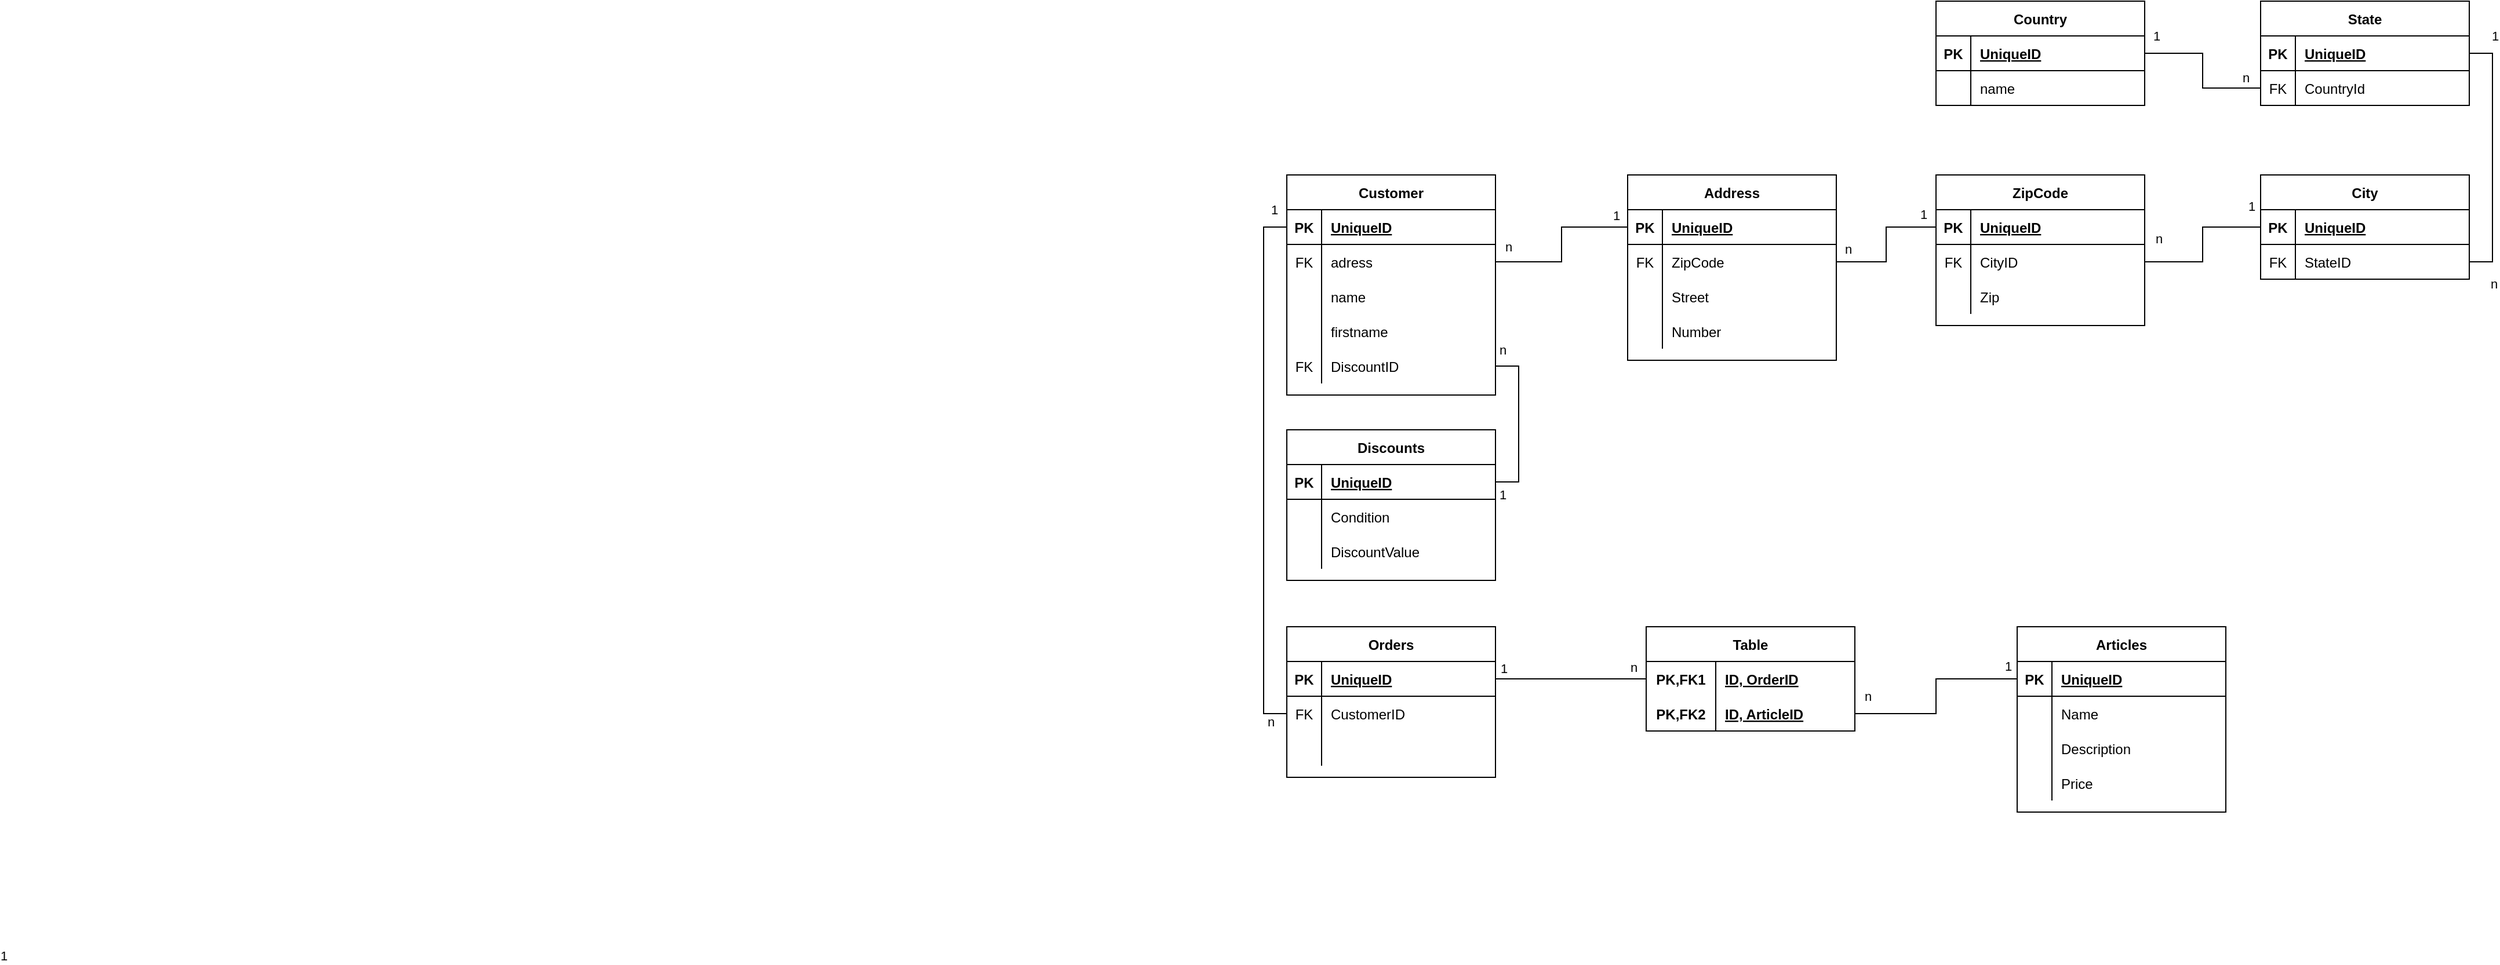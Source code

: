 <mxfile version="16.0.3" type="device"><diagram id="8xTv83-hPZV3Je0dONlt" name="Page-1"><mxGraphModel dx="3076" dy="762" grid="1" gridSize="10" guides="1" tooltips="1" connect="1" arrows="1" fold="1" page="1" pageScale="1" pageWidth="827" pageHeight="1169" math="0" shadow="0"><root><mxCell id="0"/><mxCell id="1" parent="0"/><mxCell id="mYTy2u2AYd0GCR_-aOc_-15" value="Customer" style="shape=table;startSize=30;container=1;collapsible=1;childLayout=tableLayout;fixedRows=1;rowLines=0;fontStyle=1;align=center;resizeLast=1;" vertex="1" parent="1"><mxGeometry x="30" y="160" width="180" height="190" as="geometry"/></mxCell><mxCell id="mYTy2u2AYd0GCR_-aOc_-16" value="" style="shape=partialRectangle;collapsible=0;dropTarget=0;pointerEvents=0;fillColor=none;top=0;left=0;bottom=1;right=0;points=[[0,0.5],[1,0.5]];portConstraint=eastwest;" vertex="1" parent="mYTy2u2AYd0GCR_-aOc_-15"><mxGeometry y="30" width="180" height="30" as="geometry"/></mxCell><mxCell id="mYTy2u2AYd0GCR_-aOc_-17" value="PK" style="shape=partialRectangle;connectable=0;fillColor=none;top=0;left=0;bottom=0;right=0;fontStyle=1;overflow=hidden;" vertex="1" parent="mYTy2u2AYd0GCR_-aOc_-16"><mxGeometry width="30" height="30" as="geometry"><mxRectangle width="30" height="30" as="alternateBounds"/></mxGeometry></mxCell><mxCell id="mYTy2u2AYd0GCR_-aOc_-18" value="UniqueID" style="shape=partialRectangle;connectable=0;fillColor=none;top=0;left=0;bottom=0;right=0;align=left;spacingLeft=6;fontStyle=5;overflow=hidden;" vertex="1" parent="mYTy2u2AYd0GCR_-aOc_-16"><mxGeometry x="30" width="150" height="30" as="geometry"><mxRectangle width="150" height="30" as="alternateBounds"/></mxGeometry></mxCell><mxCell id="mYTy2u2AYd0GCR_-aOc_-25" value="" style="shape=partialRectangle;collapsible=0;dropTarget=0;pointerEvents=0;fillColor=none;top=0;left=0;bottom=0;right=0;points=[[0,0.5],[1,0.5]];portConstraint=eastwest;" vertex="1" parent="mYTy2u2AYd0GCR_-aOc_-15"><mxGeometry y="60" width="180" height="30" as="geometry"/></mxCell><mxCell id="mYTy2u2AYd0GCR_-aOc_-26" value="FK" style="shape=partialRectangle;connectable=0;fillColor=none;top=0;left=0;bottom=0;right=0;editable=1;overflow=hidden;" vertex="1" parent="mYTy2u2AYd0GCR_-aOc_-25"><mxGeometry width="30" height="30" as="geometry"><mxRectangle width="30" height="30" as="alternateBounds"/></mxGeometry></mxCell><mxCell id="mYTy2u2AYd0GCR_-aOc_-27" value="adress" style="shape=partialRectangle;connectable=0;fillColor=none;top=0;left=0;bottom=0;right=0;align=left;spacingLeft=6;overflow=hidden;" vertex="1" parent="mYTy2u2AYd0GCR_-aOc_-25"><mxGeometry x="30" width="150" height="30" as="geometry"><mxRectangle width="150" height="30" as="alternateBounds"/></mxGeometry></mxCell><mxCell id="mYTy2u2AYd0GCR_-aOc_-19" value="" style="shape=partialRectangle;collapsible=0;dropTarget=0;pointerEvents=0;fillColor=none;top=0;left=0;bottom=0;right=0;points=[[0,0.5],[1,0.5]];portConstraint=eastwest;" vertex="1" parent="mYTy2u2AYd0GCR_-aOc_-15"><mxGeometry y="90" width="180" height="30" as="geometry"/></mxCell><mxCell id="mYTy2u2AYd0GCR_-aOc_-20" value="" style="shape=partialRectangle;connectable=0;fillColor=none;top=0;left=0;bottom=0;right=0;editable=1;overflow=hidden;" vertex="1" parent="mYTy2u2AYd0GCR_-aOc_-19"><mxGeometry width="30" height="30" as="geometry"><mxRectangle width="30" height="30" as="alternateBounds"/></mxGeometry></mxCell><mxCell id="mYTy2u2AYd0GCR_-aOc_-21" value="name" style="shape=partialRectangle;connectable=0;fillColor=none;top=0;left=0;bottom=0;right=0;align=left;spacingLeft=6;overflow=hidden;" vertex="1" parent="mYTy2u2AYd0GCR_-aOc_-19"><mxGeometry x="30" width="150" height="30" as="geometry"><mxRectangle width="150" height="30" as="alternateBounds"/></mxGeometry></mxCell><mxCell id="mYTy2u2AYd0GCR_-aOc_-22" value="" style="shape=partialRectangle;collapsible=0;dropTarget=0;pointerEvents=0;fillColor=none;top=0;left=0;bottom=0;right=0;points=[[0,0.5],[1,0.5]];portConstraint=eastwest;" vertex="1" parent="mYTy2u2AYd0GCR_-aOc_-15"><mxGeometry y="120" width="180" height="30" as="geometry"/></mxCell><mxCell id="mYTy2u2AYd0GCR_-aOc_-23" value="" style="shape=partialRectangle;connectable=0;fillColor=none;top=0;left=0;bottom=0;right=0;editable=1;overflow=hidden;" vertex="1" parent="mYTy2u2AYd0GCR_-aOc_-22"><mxGeometry width="30" height="30" as="geometry"><mxRectangle width="30" height="30" as="alternateBounds"/></mxGeometry></mxCell><mxCell id="mYTy2u2AYd0GCR_-aOc_-24" value="firstname" style="shape=partialRectangle;connectable=0;fillColor=none;top=0;left=0;bottom=0;right=0;align=left;spacingLeft=6;overflow=hidden;" vertex="1" parent="mYTy2u2AYd0GCR_-aOc_-22"><mxGeometry x="30" width="150" height="30" as="geometry"><mxRectangle width="150" height="30" as="alternateBounds"/></mxGeometry></mxCell><mxCell id="mYTy2u2AYd0GCR_-aOc_-217" style="shape=partialRectangle;collapsible=0;dropTarget=0;pointerEvents=0;fillColor=none;top=0;left=0;bottom=0;right=0;points=[[0,0.5],[1,0.5]];portConstraint=eastwest;" vertex="1" parent="mYTy2u2AYd0GCR_-aOc_-15"><mxGeometry y="150" width="180" height="30" as="geometry"/></mxCell><mxCell id="mYTy2u2AYd0GCR_-aOc_-218" value="FK" style="shape=partialRectangle;connectable=0;fillColor=none;top=0;left=0;bottom=0;right=0;editable=1;overflow=hidden;" vertex="1" parent="mYTy2u2AYd0GCR_-aOc_-217"><mxGeometry width="30" height="30" as="geometry"><mxRectangle width="30" height="30" as="alternateBounds"/></mxGeometry></mxCell><mxCell id="mYTy2u2AYd0GCR_-aOc_-219" value="DiscountID" style="shape=partialRectangle;connectable=0;fillColor=none;top=0;left=0;bottom=0;right=0;align=left;spacingLeft=6;overflow=hidden;" vertex="1" parent="mYTy2u2AYd0GCR_-aOc_-217"><mxGeometry x="30" width="150" height="30" as="geometry"><mxRectangle width="150" height="30" as="alternateBounds"/></mxGeometry></mxCell><mxCell id="mYTy2u2AYd0GCR_-aOc_-28" value="Country" style="shape=table;startSize=30;container=1;collapsible=1;childLayout=tableLayout;fixedRows=1;rowLines=0;fontStyle=1;align=center;resizeLast=1;" vertex="1" parent="1"><mxGeometry x="590" y="10" width="180" height="90" as="geometry"/></mxCell><mxCell id="mYTy2u2AYd0GCR_-aOc_-29" value="" style="shape=partialRectangle;collapsible=0;dropTarget=0;pointerEvents=0;fillColor=none;top=0;left=0;bottom=1;right=0;points=[[0,0.5],[1,0.5]];portConstraint=eastwest;" vertex="1" parent="mYTy2u2AYd0GCR_-aOc_-28"><mxGeometry y="30" width="180" height="30" as="geometry"/></mxCell><mxCell id="mYTy2u2AYd0GCR_-aOc_-30" value="PK" style="shape=partialRectangle;connectable=0;fillColor=none;top=0;left=0;bottom=0;right=0;fontStyle=1;overflow=hidden;" vertex="1" parent="mYTy2u2AYd0GCR_-aOc_-29"><mxGeometry width="30" height="30" as="geometry"><mxRectangle width="30" height="30" as="alternateBounds"/></mxGeometry></mxCell><mxCell id="mYTy2u2AYd0GCR_-aOc_-31" value="UniqueID" style="shape=partialRectangle;connectable=0;fillColor=none;top=0;left=0;bottom=0;right=0;align=left;spacingLeft=6;fontStyle=5;overflow=hidden;" vertex="1" parent="mYTy2u2AYd0GCR_-aOc_-29"><mxGeometry x="30" width="150" height="30" as="geometry"><mxRectangle width="150" height="30" as="alternateBounds"/></mxGeometry></mxCell><mxCell id="mYTy2u2AYd0GCR_-aOc_-32" value="" style="shape=partialRectangle;collapsible=0;dropTarget=0;pointerEvents=0;fillColor=none;top=0;left=0;bottom=0;right=0;points=[[0,0.5],[1,0.5]];portConstraint=eastwest;" vertex="1" parent="mYTy2u2AYd0GCR_-aOc_-28"><mxGeometry y="60" width="180" height="30" as="geometry"/></mxCell><mxCell id="mYTy2u2AYd0GCR_-aOc_-33" value="" style="shape=partialRectangle;connectable=0;fillColor=none;top=0;left=0;bottom=0;right=0;editable=1;overflow=hidden;" vertex="1" parent="mYTy2u2AYd0GCR_-aOc_-32"><mxGeometry width="30" height="30" as="geometry"><mxRectangle width="30" height="30" as="alternateBounds"/></mxGeometry></mxCell><mxCell id="mYTy2u2AYd0GCR_-aOc_-34" value="name" style="shape=partialRectangle;connectable=0;fillColor=none;top=0;left=0;bottom=0;right=0;align=left;spacingLeft=6;overflow=hidden;" vertex="1" parent="mYTy2u2AYd0GCR_-aOc_-32"><mxGeometry x="30" width="150" height="30" as="geometry"><mxRectangle width="150" height="30" as="alternateBounds"/></mxGeometry></mxCell><mxCell id="mYTy2u2AYd0GCR_-aOc_-41" value="State" style="shape=table;startSize=30;container=1;collapsible=1;childLayout=tableLayout;fixedRows=1;rowLines=0;fontStyle=1;align=center;resizeLast=1;" vertex="1" parent="1"><mxGeometry x="870" y="10" width="180" height="90" as="geometry"/></mxCell><mxCell id="mYTy2u2AYd0GCR_-aOc_-42" value="" style="shape=partialRectangle;collapsible=0;dropTarget=0;pointerEvents=0;fillColor=none;top=0;left=0;bottom=1;right=0;points=[[0,0.5],[1,0.5]];portConstraint=eastwest;" vertex="1" parent="mYTy2u2AYd0GCR_-aOc_-41"><mxGeometry y="30" width="180" height="30" as="geometry"/></mxCell><mxCell id="mYTy2u2AYd0GCR_-aOc_-43" value="PK" style="shape=partialRectangle;connectable=0;fillColor=none;top=0;left=0;bottom=0;right=0;fontStyle=1;overflow=hidden;" vertex="1" parent="mYTy2u2AYd0GCR_-aOc_-42"><mxGeometry width="30" height="30" as="geometry"><mxRectangle width="30" height="30" as="alternateBounds"/></mxGeometry></mxCell><mxCell id="mYTy2u2AYd0GCR_-aOc_-44" value="UniqueID" style="shape=partialRectangle;connectable=0;fillColor=none;top=0;left=0;bottom=0;right=0;align=left;spacingLeft=6;fontStyle=5;overflow=hidden;" vertex="1" parent="mYTy2u2AYd0GCR_-aOc_-42"><mxGeometry x="30" width="150" height="30" as="geometry"><mxRectangle width="150" height="30" as="alternateBounds"/></mxGeometry></mxCell><mxCell id="mYTy2u2AYd0GCR_-aOc_-45" value="" style="shape=partialRectangle;collapsible=0;dropTarget=0;pointerEvents=0;fillColor=none;top=0;left=0;bottom=0;right=0;points=[[0,0.5],[1,0.5]];portConstraint=eastwest;" vertex="1" parent="mYTy2u2AYd0GCR_-aOc_-41"><mxGeometry y="60" width="180" height="30" as="geometry"/></mxCell><mxCell id="mYTy2u2AYd0GCR_-aOc_-46" value="FK" style="shape=partialRectangle;connectable=0;fillColor=none;top=0;left=0;bottom=0;right=0;editable=1;overflow=hidden;" vertex="1" parent="mYTy2u2AYd0GCR_-aOc_-45"><mxGeometry width="30" height="30" as="geometry"><mxRectangle width="30" height="30" as="alternateBounds"/></mxGeometry></mxCell><mxCell id="mYTy2u2AYd0GCR_-aOc_-47" value="CountryId" style="shape=partialRectangle;connectable=0;fillColor=none;top=0;left=0;bottom=0;right=0;align=left;spacingLeft=6;overflow=hidden;" vertex="1" parent="mYTy2u2AYd0GCR_-aOc_-45"><mxGeometry x="30" width="150" height="30" as="geometry"><mxRectangle width="150" height="30" as="alternateBounds"/></mxGeometry></mxCell><mxCell id="mYTy2u2AYd0GCR_-aOc_-54" value="ZipCode" style="shape=table;startSize=30;container=1;collapsible=1;childLayout=tableLayout;fixedRows=1;rowLines=0;fontStyle=1;align=center;resizeLast=1;" vertex="1" parent="1"><mxGeometry x="590" y="160" width="180" height="130" as="geometry"/></mxCell><mxCell id="mYTy2u2AYd0GCR_-aOc_-55" value="" style="shape=partialRectangle;collapsible=0;dropTarget=0;pointerEvents=0;fillColor=none;top=0;left=0;bottom=1;right=0;points=[[0,0.5],[1,0.5]];portConstraint=eastwest;" vertex="1" parent="mYTy2u2AYd0GCR_-aOc_-54"><mxGeometry y="30" width="180" height="30" as="geometry"/></mxCell><mxCell id="mYTy2u2AYd0GCR_-aOc_-56" value="PK" style="shape=partialRectangle;connectable=0;fillColor=none;top=0;left=0;bottom=0;right=0;fontStyle=1;overflow=hidden;" vertex="1" parent="mYTy2u2AYd0GCR_-aOc_-55"><mxGeometry width="30" height="30" as="geometry"><mxRectangle width="30" height="30" as="alternateBounds"/></mxGeometry></mxCell><mxCell id="mYTy2u2AYd0GCR_-aOc_-57" value="UniqueID" style="shape=partialRectangle;connectable=0;fillColor=none;top=0;left=0;bottom=0;right=0;align=left;spacingLeft=6;fontStyle=5;overflow=hidden;" vertex="1" parent="mYTy2u2AYd0GCR_-aOc_-55"><mxGeometry x="30" width="150" height="30" as="geometry"><mxRectangle width="150" height="30" as="alternateBounds"/></mxGeometry></mxCell><mxCell id="mYTy2u2AYd0GCR_-aOc_-58" value="" style="shape=partialRectangle;collapsible=0;dropTarget=0;pointerEvents=0;fillColor=none;top=0;left=0;bottom=0;right=0;points=[[0,0.5],[1,0.5]];portConstraint=eastwest;" vertex="1" parent="mYTy2u2AYd0GCR_-aOc_-54"><mxGeometry y="60" width="180" height="30" as="geometry"/></mxCell><mxCell id="mYTy2u2AYd0GCR_-aOc_-59" value="FK" style="shape=partialRectangle;connectable=0;fillColor=none;top=0;left=0;bottom=0;right=0;editable=1;overflow=hidden;" vertex="1" parent="mYTy2u2AYd0GCR_-aOc_-58"><mxGeometry width="30" height="30" as="geometry"><mxRectangle width="30" height="30" as="alternateBounds"/></mxGeometry></mxCell><mxCell id="mYTy2u2AYd0GCR_-aOc_-60" value="CityID" style="shape=partialRectangle;connectable=0;fillColor=none;top=0;left=0;bottom=0;right=0;align=left;spacingLeft=6;overflow=hidden;" vertex="1" parent="mYTy2u2AYd0GCR_-aOc_-58"><mxGeometry x="30" width="150" height="30" as="geometry"><mxRectangle width="150" height="30" as="alternateBounds"/></mxGeometry></mxCell><mxCell id="mYTy2u2AYd0GCR_-aOc_-61" value="" style="shape=partialRectangle;collapsible=0;dropTarget=0;pointerEvents=0;fillColor=none;top=0;left=0;bottom=0;right=0;points=[[0,0.5],[1,0.5]];portConstraint=eastwest;" vertex="1" parent="mYTy2u2AYd0GCR_-aOc_-54"><mxGeometry y="90" width="180" height="30" as="geometry"/></mxCell><mxCell id="mYTy2u2AYd0GCR_-aOc_-62" value="" style="shape=partialRectangle;connectable=0;fillColor=none;top=0;left=0;bottom=0;right=0;editable=1;overflow=hidden;" vertex="1" parent="mYTy2u2AYd0GCR_-aOc_-61"><mxGeometry width="30" height="30" as="geometry"><mxRectangle width="30" height="30" as="alternateBounds"/></mxGeometry></mxCell><mxCell id="mYTy2u2AYd0GCR_-aOc_-63" value="Zip" style="shape=partialRectangle;connectable=0;fillColor=none;top=0;left=0;bottom=0;right=0;align=left;spacingLeft=6;overflow=hidden;" vertex="1" parent="mYTy2u2AYd0GCR_-aOc_-61"><mxGeometry x="30" width="150" height="30" as="geometry"><mxRectangle width="150" height="30" as="alternateBounds"/></mxGeometry></mxCell><mxCell id="mYTy2u2AYd0GCR_-aOc_-97" value="Address" style="shape=table;startSize=30;container=1;collapsible=1;childLayout=tableLayout;fixedRows=1;rowLines=0;fontStyle=1;align=center;resizeLast=1;" vertex="1" parent="1"><mxGeometry x="324" y="160" width="180" height="160" as="geometry"><mxRectangle x="310" y="320" width="80" height="30" as="alternateBounds"/></mxGeometry></mxCell><mxCell id="mYTy2u2AYd0GCR_-aOc_-98" value="" style="shape=partialRectangle;collapsible=0;dropTarget=0;pointerEvents=0;fillColor=none;top=0;left=0;bottom=1;right=0;points=[[0,0.5],[1,0.5]];portConstraint=eastwest;" vertex="1" parent="mYTy2u2AYd0GCR_-aOc_-97"><mxGeometry y="30" width="180" height="30" as="geometry"/></mxCell><mxCell id="mYTy2u2AYd0GCR_-aOc_-99" value="PK" style="shape=partialRectangle;connectable=0;fillColor=none;top=0;left=0;bottom=0;right=0;fontStyle=1;overflow=hidden;" vertex="1" parent="mYTy2u2AYd0GCR_-aOc_-98"><mxGeometry width="30" height="30" as="geometry"><mxRectangle width="30" height="30" as="alternateBounds"/></mxGeometry></mxCell><mxCell id="mYTy2u2AYd0GCR_-aOc_-100" value="UniqueID" style="shape=partialRectangle;connectable=0;fillColor=none;top=0;left=0;bottom=0;right=0;align=left;spacingLeft=6;fontStyle=5;overflow=hidden;" vertex="1" parent="mYTy2u2AYd0GCR_-aOc_-98"><mxGeometry x="30" width="150" height="30" as="geometry"><mxRectangle width="150" height="30" as="alternateBounds"/></mxGeometry></mxCell><mxCell id="mYTy2u2AYd0GCR_-aOc_-107" value="" style="shape=partialRectangle;collapsible=0;dropTarget=0;pointerEvents=0;fillColor=none;top=0;left=0;bottom=0;right=0;points=[[0,0.5],[1,0.5]];portConstraint=eastwest;" vertex="1" parent="mYTy2u2AYd0GCR_-aOc_-97"><mxGeometry y="60" width="180" height="30" as="geometry"/></mxCell><mxCell id="mYTy2u2AYd0GCR_-aOc_-108" value="FK" style="shape=partialRectangle;connectable=0;fillColor=none;top=0;left=0;bottom=0;right=0;editable=1;overflow=hidden;" vertex="1" parent="mYTy2u2AYd0GCR_-aOc_-107"><mxGeometry width="30" height="30" as="geometry"><mxRectangle width="30" height="30" as="alternateBounds"/></mxGeometry></mxCell><mxCell id="mYTy2u2AYd0GCR_-aOc_-109" value="ZipCode" style="shape=partialRectangle;connectable=0;fillColor=none;top=0;left=0;bottom=0;right=0;align=left;spacingLeft=6;overflow=hidden;" vertex="1" parent="mYTy2u2AYd0GCR_-aOc_-107"><mxGeometry x="30" width="150" height="30" as="geometry"><mxRectangle width="150" height="30" as="alternateBounds"/></mxGeometry></mxCell><mxCell id="mYTy2u2AYd0GCR_-aOc_-147" style="shape=partialRectangle;collapsible=0;dropTarget=0;pointerEvents=0;fillColor=none;top=0;left=0;bottom=0;right=0;points=[[0,0.5],[1,0.5]];portConstraint=eastwest;" vertex="1" parent="mYTy2u2AYd0GCR_-aOc_-97"><mxGeometry y="90" width="180" height="30" as="geometry"/></mxCell><mxCell id="mYTy2u2AYd0GCR_-aOc_-148" style="shape=partialRectangle;connectable=0;fillColor=none;top=0;left=0;bottom=0;right=0;editable=1;overflow=hidden;" vertex="1" parent="mYTy2u2AYd0GCR_-aOc_-147"><mxGeometry width="30" height="30" as="geometry"><mxRectangle width="30" height="30" as="alternateBounds"/></mxGeometry></mxCell><mxCell id="mYTy2u2AYd0GCR_-aOc_-149" value="Street" style="shape=partialRectangle;connectable=0;fillColor=none;top=0;left=0;bottom=0;right=0;align=left;spacingLeft=6;overflow=hidden;" vertex="1" parent="mYTy2u2AYd0GCR_-aOc_-147"><mxGeometry x="30" width="150" height="30" as="geometry"><mxRectangle width="150" height="30" as="alternateBounds"/></mxGeometry></mxCell><mxCell id="mYTy2u2AYd0GCR_-aOc_-150" style="shape=partialRectangle;collapsible=0;dropTarget=0;pointerEvents=0;fillColor=none;top=0;left=0;bottom=0;right=0;points=[[0,0.5],[1,0.5]];portConstraint=eastwest;" vertex="1" parent="mYTy2u2AYd0GCR_-aOc_-97"><mxGeometry y="120" width="180" height="30" as="geometry"/></mxCell><mxCell id="mYTy2u2AYd0GCR_-aOc_-151" style="shape=partialRectangle;connectable=0;fillColor=none;top=0;left=0;bottom=0;right=0;editable=1;overflow=hidden;" vertex="1" parent="mYTy2u2AYd0GCR_-aOc_-150"><mxGeometry width="30" height="30" as="geometry"><mxRectangle width="30" height="30" as="alternateBounds"/></mxGeometry></mxCell><mxCell id="mYTy2u2AYd0GCR_-aOc_-152" value="Number" style="shape=partialRectangle;connectable=0;fillColor=none;top=0;left=0;bottom=0;right=0;align=left;spacingLeft=6;overflow=hidden;" vertex="1" parent="mYTy2u2AYd0GCR_-aOc_-150"><mxGeometry x="30" width="150" height="30" as="geometry"><mxRectangle width="150" height="30" as="alternateBounds"/></mxGeometry></mxCell><mxCell id="mYTy2u2AYd0GCR_-aOc_-117" style="edgeStyle=orthogonalEdgeStyle;rounded=0;orthogonalLoop=1;jettySize=auto;html=1;exitX=0;exitY=0.5;exitDx=0;exitDy=0;entryX=1;entryY=0.5;entryDx=0;entryDy=0;strokeColor=none;endArrow=none;endFill=0;" edge="1" parent="1" source="mYTy2u2AYd0GCR_-aOc_-55" target="mYTy2u2AYd0GCR_-aOc_-98"><mxGeometry relative="1" as="geometry"/></mxCell><mxCell id="mYTy2u2AYd0GCR_-aOc_-122" style="edgeStyle=orthogonalEdgeStyle;rounded=0;orthogonalLoop=1;jettySize=auto;html=1;exitX=1;exitY=0.5;exitDx=0;exitDy=0;entryX=0;entryY=0.5;entryDx=0;entryDy=0;endArrow=none;endFill=0;" edge="1" parent="1" source="mYTy2u2AYd0GCR_-aOc_-29" target="mYTy2u2AYd0GCR_-aOc_-45"><mxGeometry relative="1" as="geometry"/></mxCell><mxCell id="mYTy2u2AYd0GCR_-aOc_-240" value="1" style="edgeLabel;html=1;align=center;verticalAlign=middle;resizable=0;points=[];" vertex="1" connectable="0" parent="mYTy2u2AYd0GCR_-aOc_-122"><mxGeometry x="-0.785" y="-4" relative="1" as="geometry"><mxPoint x="-4" y="-19" as="offset"/></mxGeometry></mxCell><mxCell id="mYTy2u2AYd0GCR_-aOc_-123" value="City" style="shape=table;startSize=30;container=1;collapsible=1;childLayout=tableLayout;fixedRows=1;rowLines=0;fontStyle=1;align=center;resizeLast=1;" vertex="1" parent="1"><mxGeometry x="870" y="160" width="180" height="90" as="geometry"/></mxCell><mxCell id="mYTy2u2AYd0GCR_-aOc_-124" value="" style="shape=partialRectangle;collapsible=0;dropTarget=0;pointerEvents=0;fillColor=none;top=0;left=0;bottom=1;right=0;points=[[0,0.5],[1,0.5]];portConstraint=eastwest;" vertex="1" parent="mYTy2u2AYd0GCR_-aOc_-123"><mxGeometry y="30" width="180" height="30" as="geometry"/></mxCell><mxCell id="mYTy2u2AYd0GCR_-aOc_-125" value="PK" style="shape=partialRectangle;connectable=0;fillColor=none;top=0;left=0;bottom=0;right=0;fontStyle=1;overflow=hidden;" vertex="1" parent="mYTy2u2AYd0GCR_-aOc_-124"><mxGeometry width="30" height="30" as="geometry"><mxRectangle width="30" height="30" as="alternateBounds"/></mxGeometry></mxCell><mxCell id="mYTy2u2AYd0GCR_-aOc_-126" value="UniqueID" style="shape=partialRectangle;connectable=0;fillColor=none;top=0;left=0;bottom=0;right=0;align=left;spacingLeft=6;fontStyle=5;overflow=hidden;" vertex="1" parent="mYTy2u2AYd0GCR_-aOc_-124"><mxGeometry x="30" width="150" height="30" as="geometry"><mxRectangle width="150" height="30" as="alternateBounds"/></mxGeometry></mxCell><mxCell id="mYTy2u2AYd0GCR_-aOc_-127" value="" style="shape=partialRectangle;collapsible=0;dropTarget=0;pointerEvents=0;fillColor=none;top=0;left=0;bottom=0;right=0;points=[[0,0.5],[1,0.5]];portConstraint=eastwest;" vertex="1" parent="mYTy2u2AYd0GCR_-aOc_-123"><mxGeometry y="60" width="180" height="30" as="geometry"/></mxCell><mxCell id="mYTy2u2AYd0GCR_-aOc_-128" value="FK" style="shape=partialRectangle;connectable=0;fillColor=none;top=0;left=0;bottom=0;right=0;editable=1;overflow=hidden;" vertex="1" parent="mYTy2u2AYd0GCR_-aOc_-127"><mxGeometry width="30" height="30" as="geometry"><mxRectangle width="30" height="30" as="alternateBounds"/></mxGeometry></mxCell><mxCell id="mYTy2u2AYd0GCR_-aOc_-129" value="StateID" style="shape=partialRectangle;connectable=0;fillColor=none;top=0;left=0;bottom=0;right=0;align=left;spacingLeft=6;overflow=hidden;" vertex="1" parent="mYTy2u2AYd0GCR_-aOc_-127"><mxGeometry x="30" width="150" height="30" as="geometry"><mxRectangle width="150" height="30" as="alternateBounds"/></mxGeometry></mxCell><mxCell id="mYTy2u2AYd0GCR_-aOc_-130" style="edgeStyle=orthogonalEdgeStyle;rounded=0;orthogonalLoop=1;jettySize=auto;html=1;exitX=1;exitY=0.5;exitDx=0;exitDy=0;entryX=1;entryY=0.5;entryDx=0;entryDy=0;endArrow=none;endFill=0;" edge="1" parent="1" source="mYTy2u2AYd0GCR_-aOc_-42" target="mYTy2u2AYd0GCR_-aOc_-127"><mxGeometry relative="1" as="geometry"/></mxCell><mxCell id="mYTy2u2AYd0GCR_-aOc_-131" style="edgeStyle=orthogonalEdgeStyle;rounded=0;orthogonalLoop=1;jettySize=auto;html=1;exitX=0;exitY=0.5;exitDx=0;exitDy=0;entryX=1;entryY=0.5;entryDx=0;entryDy=0;endArrow=none;endFill=0;" edge="1" parent="1" source="mYTy2u2AYd0GCR_-aOc_-124" target="mYTy2u2AYd0GCR_-aOc_-58"><mxGeometry relative="1" as="geometry"/></mxCell><mxCell id="mYTy2u2AYd0GCR_-aOc_-139" style="edgeStyle=orthogonalEdgeStyle;rounded=0;orthogonalLoop=1;jettySize=auto;html=1;exitX=0;exitY=0.5;exitDx=0;exitDy=0;entryX=1;entryY=0.5;entryDx=0;entryDy=0;endArrow=none;endFill=0;" edge="1" parent="1" source="mYTy2u2AYd0GCR_-aOc_-55" target="mYTy2u2AYd0GCR_-aOc_-107"><mxGeometry relative="1" as="geometry"/></mxCell><mxCell id="mYTy2u2AYd0GCR_-aOc_-153" style="edgeStyle=orthogonalEdgeStyle;rounded=0;orthogonalLoop=1;jettySize=auto;html=1;exitX=1;exitY=0.5;exitDx=0;exitDy=0;entryX=0;entryY=0.5;entryDx=0;entryDy=0;endArrow=none;endFill=0;" edge="1" parent="1" source="mYTy2u2AYd0GCR_-aOc_-25" target="mYTy2u2AYd0GCR_-aOc_-98"><mxGeometry relative="1" as="geometry"/></mxCell><mxCell id="mYTy2u2AYd0GCR_-aOc_-154" value="Orders" style="shape=table;startSize=30;container=1;collapsible=1;childLayout=tableLayout;fixedRows=1;rowLines=0;fontStyle=1;align=center;resizeLast=1;fillColor=default;" vertex="1" parent="1"><mxGeometry x="30" y="550" width="180" height="130" as="geometry"/></mxCell><mxCell id="mYTy2u2AYd0GCR_-aOc_-155" value="" style="shape=partialRectangle;collapsible=0;dropTarget=0;pointerEvents=0;fillColor=none;top=0;left=0;bottom=1;right=0;points=[[0,0.5],[1,0.5]];portConstraint=eastwest;" vertex="1" parent="mYTy2u2AYd0GCR_-aOc_-154"><mxGeometry y="30" width="180" height="30" as="geometry"/></mxCell><mxCell id="mYTy2u2AYd0GCR_-aOc_-156" value="PK" style="shape=partialRectangle;connectable=0;fillColor=none;top=0;left=0;bottom=0;right=0;fontStyle=1;overflow=hidden;" vertex="1" parent="mYTy2u2AYd0GCR_-aOc_-155"><mxGeometry width="30" height="30" as="geometry"><mxRectangle width="30" height="30" as="alternateBounds"/></mxGeometry></mxCell><mxCell id="mYTy2u2AYd0GCR_-aOc_-157" value="UniqueID" style="shape=partialRectangle;connectable=0;fillColor=none;top=0;left=0;bottom=0;right=0;align=left;spacingLeft=6;fontStyle=5;overflow=hidden;" vertex="1" parent="mYTy2u2AYd0GCR_-aOc_-155"><mxGeometry x="30" width="150" height="30" as="geometry"><mxRectangle width="150" height="30" as="alternateBounds"/></mxGeometry></mxCell><mxCell id="mYTy2u2AYd0GCR_-aOc_-158" value="" style="shape=partialRectangle;collapsible=0;dropTarget=0;pointerEvents=0;fillColor=none;top=0;left=0;bottom=0;right=0;points=[[0,0.5],[1,0.5]];portConstraint=eastwest;" vertex="1" parent="mYTy2u2AYd0GCR_-aOc_-154"><mxGeometry y="60" width="180" height="30" as="geometry"/></mxCell><mxCell id="mYTy2u2AYd0GCR_-aOc_-159" value="FK" style="shape=partialRectangle;connectable=0;fillColor=none;top=0;left=0;bottom=0;right=0;editable=1;overflow=hidden;" vertex="1" parent="mYTy2u2AYd0GCR_-aOc_-158"><mxGeometry width="30" height="30" as="geometry"><mxRectangle width="30" height="30" as="alternateBounds"/></mxGeometry></mxCell><mxCell id="mYTy2u2AYd0GCR_-aOc_-160" value="CustomerID" style="shape=partialRectangle;connectable=0;fillColor=none;top=0;left=0;bottom=0;right=0;align=left;spacingLeft=6;overflow=hidden;" vertex="1" parent="mYTy2u2AYd0GCR_-aOc_-158"><mxGeometry x="30" width="150" height="30" as="geometry"><mxRectangle width="150" height="30" as="alternateBounds"/></mxGeometry></mxCell><mxCell id="mYTy2u2AYd0GCR_-aOc_-221" style="shape=partialRectangle;collapsible=0;dropTarget=0;pointerEvents=0;fillColor=none;top=0;left=0;bottom=0;right=0;points=[[0,0.5],[1,0.5]];portConstraint=eastwest;" vertex="1" parent="mYTy2u2AYd0GCR_-aOc_-154"><mxGeometry y="90" width="180" height="30" as="geometry"/></mxCell><mxCell id="mYTy2u2AYd0GCR_-aOc_-222" style="shape=partialRectangle;connectable=0;fillColor=none;top=0;left=0;bottom=0;right=0;editable=1;overflow=hidden;" vertex="1" parent="mYTy2u2AYd0GCR_-aOc_-221"><mxGeometry width="30" height="30" as="geometry"><mxRectangle width="30" height="30" as="alternateBounds"/></mxGeometry></mxCell><mxCell id="mYTy2u2AYd0GCR_-aOc_-223" style="shape=partialRectangle;connectable=0;fillColor=none;top=0;left=0;bottom=0;right=0;align=left;spacingLeft=6;overflow=hidden;" vertex="1" parent="mYTy2u2AYd0GCR_-aOc_-221"><mxGeometry x="30" width="150" height="30" as="geometry"><mxRectangle width="150" height="30" as="alternateBounds"/></mxGeometry></mxCell><mxCell id="mYTy2u2AYd0GCR_-aOc_-167" style="edgeStyle=orthogonalEdgeStyle;rounded=0;orthogonalLoop=1;jettySize=auto;html=1;exitX=0;exitY=0.5;exitDx=0;exitDy=0;entryX=0;entryY=0.5;entryDx=0;entryDy=0;endArrow=none;endFill=0;" edge="1" parent="1" source="mYTy2u2AYd0GCR_-aOc_-16" target="mYTy2u2AYd0GCR_-aOc_-158"><mxGeometry relative="1" as="geometry"/></mxCell><mxCell id="mYTy2u2AYd0GCR_-aOc_-259" value="n" style="edgeLabel;html=1;align=center;verticalAlign=middle;resizable=0;points=[];" vertex="1" connectable="0" parent="mYTy2u2AYd0GCR_-aOc_-167"><mxGeometry x="0.8" y="-2" relative="1" as="geometry"><mxPoint x="8" y="33" as="offset"/></mxGeometry></mxCell><mxCell id="mYTy2u2AYd0GCR_-aOc_-168" value="Table" style="shape=table;startSize=30;container=1;collapsible=1;childLayout=tableLayout;fixedRows=1;rowLines=0;fontStyle=1;align=center;resizeLast=1;fillColor=default;" vertex="1" parent="1"><mxGeometry x="340" y="550" width="180" height="90" as="geometry"/></mxCell><mxCell id="mYTy2u2AYd0GCR_-aOc_-169" value="" style="shape=partialRectangle;collapsible=0;dropTarget=0;pointerEvents=0;fillColor=none;top=0;left=0;bottom=0;right=0;points=[[0,0.5],[1,0.5]];portConstraint=eastwest;" vertex="1" parent="mYTy2u2AYd0GCR_-aOc_-168"><mxGeometry y="30" width="180" height="30" as="geometry"/></mxCell><mxCell id="mYTy2u2AYd0GCR_-aOc_-170" value="PK,FK1" style="shape=partialRectangle;connectable=0;fillColor=none;top=0;left=0;bottom=0;right=0;fontStyle=1;overflow=hidden;" vertex="1" parent="mYTy2u2AYd0GCR_-aOc_-169"><mxGeometry width="60" height="30" as="geometry"><mxRectangle width="60" height="30" as="alternateBounds"/></mxGeometry></mxCell><mxCell id="mYTy2u2AYd0GCR_-aOc_-171" value="ID, OrderID" style="shape=partialRectangle;connectable=0;fillColor=none;top=0;left=0;bottom=0;right=0;align=left;spacingLeft=6;fontStyle=5;overflow=hidden;" vertex="1" parent="mYTy2u2AYd0GCR_-aOc_-169"><mxGeometry x="60" width="120" height="30" as="geometry"><mxRectangle width="120" height="30" as="alternateBounds"/></mxGeometry></mxCell><mxCell id="mYTy2u2AYd0GCR_-aOc_-172" value="" style="shape=partialRectangle;collapsible=0;dropTarget=0;pointerEvents=0;fillColor=none;top=0;left=0;bottom=1;right=0;points=[[0,0.5],[1,0.5]];portConstraint=eastwest;" vertex="1" parent="mYTy2u2AYd0GCR_-aOc_-168"><mxGeometry y="60" width="180" height="30" as="geometry"/></mxCell><mxCell id="mYTy2u2AYd0GCR_-aOc_-173" value="PK,FK2" style="shape=partialRectangle;connectable=0;fillColor=none;top=0;left=0;bottom=0;right=0;fontStyle=1;overflow=hidden;" vertex="1" parent="mYTy2u2AYd0GCR_-aOc_-172"><mxGeometry width="60" height="30" as="geometry"><mxRectangle width="60" height="30" as="alternateBounds"/></mxGeometry></mxCell><mxCell id="mYTy2u2AYd0GCR_-aOc_-174" value="ID, ArticleID" style="shape=partialRectangle;connectable=0;fillColor=none;top=0;left=0;bottom=0;right=0;align=left;spacingLeft=6;fontStyle=5;overflow=hidden;" vertex="1" parent="mYTy2u2AYd0GCR_-aOc_-172"><mxGeometry x="60" width="120" height="30" as="geometry"><mxRectangle width="120" height="30" as="alternateBounds"/></mxGeometry></mxCell><mxCell id="mYTy2u2AYd0GCR_-aOc_-181" value="Articles" style="shape=table;startSize=30;container=1;collapsible=1;childLayout=tableLayout;fixedRows=1;rowLines=0;fontStyle=1;align=center;resizeLast=1;fillColor=default;" vertex="1" parent="1"><mxGeometry x="660" y="550" width="180" height="160" as="geometry"/></mxCell><mxCell id="mYTy2u2AYd0GCR_-aOc_-182" value="" style="shape=partialRectangle;collapsible=0;dropTarget=0;pointerEvents=0;fillColor=none;top=0;left=0;bottom=1;right=0;points=[[0,0.5],[1,0.5]];portConstraint=eastwest;" vertex="1" parent="mYTy2u2AYd0GCR_-aOc_-181"><mxGeometry y="30" width="180" height="30" as="geometry"/></mxCell><mxCell id="mYTy2u2AYd0GCR_-aOc_-183" value="PK" style="shape=partialRectangle;connectable=0;fillColor=none;top=0;left=0;bottom=0;right=0;fontStyle=1;overflow=hidden;" vertex="1" parent="mYTy2u2AYd0GCR_-aOc_-182"><mxGeometry width="30" height="30" as="geometry"><mxRectangle width="30" height="30" as="alternateBounds"/></mxGeometry></mxCell><mxCell id="mYTy2u2AYd0GCR_-aOc_-184" value="UniqueID" style="shape=partialRectangle;connectable=0;fillColor=none;top=0;left=0;bottom=0;right=0;align=left;spacingLeft=6;fontStyle=5;overflow=hidden;" vertex="1" parent="mYTy2u2AYd0GCR_-aOc_-182"><mxGeometry x="30" width="150" height="30" as="geometry"><mxRectangle width="150" height="30" as="alternateBounds"/></mxGeometry></mxCell><mxCell id="mYTy2u2AYd0GCR_-aOc_-185" value="" style="shape=partialRectangle;collapsible=0;dropTarget=0;pointerEvents=0;fillColor=none;top=0;left=0;bottom=0;right=0;points=[[0,0.5],[1,0.5]];portConstraint=eastwest;" vertex="1" parent="mYTy2u2AYd0GCR_-aOc_-181"><mxGeometry y="60" width="180" height="30" as="geometry"/></mxCell><mxCell id="mYTy2u2AYd0GCR_-aOc_-186" value="" style="shape=partialRectangle;connectable=0;fillColor=none;top=0;left=0;bottom=0;right=0;editable=1;overflow=hidden;" vertex="1" parent="mYTy2u2AYd0GCR_-aOc_-185"><mxGeometry width="30" height="30" as="geometry"><mxRectangle width="30" height="30" as="alternateBounds"/></mxGeometry></mxCell><mxCell id="mYTy2u2AYd0GCR_-aOc_-187" value="Name" style="shape=partialRectangle;connectable=0;fillColor=none;top=0;left=0;bottom=0;right=0;align=left;spacingLeft=6;overflow=hidden;" vertex="1" parent="mYTy2u2AYd0GCR_-aOc_-185"><mxGeometry x="30" width="150" height="30" as="geometry"><mxRectangle width="150" height="30" as="alternateBounds"/></mxGeometry></mxCell><mxCell id="mYTy2u2AYd0GCR_-aOc_-188" value="" style="shape=partialRectangle;collapsible=0;dropTarget=0;pointerEvents=0;fillColor=none;top=0;left=0;bottom=0;right=0;points=[[0,0.5],[1,0.5]];portConstraint=eastwest;" vertex="1" parent="mYTy2u2AYd0GCR_-aOc_-181"><mxGeometry y="90" width="180" height="30" as="geometry"/></mxCell><mxCell id="mYTy2u2AYd0GCR_-aOc_-189" value="" style="shape=partialRectangle;connectable=0;fillColor=none;top=0;left=0;bottom=0;right=0;editable=1;overflow=hidden;" vertex="1" parent="mYTy2u2AYd0GCR_-aOc_-188"><mxGeometry width="30" height="30" as="geometry"><mxRectangle width="30" height="30" as="alternateBounds"/></mxGeometry></mxCell><mxCell id="mYTy2u2AYd0GCR_-aOc_-190" value="Description" style="shape=partialRectangle;connectable=0;fillColor=none;top=0;left=0;bottom=0;right=0;align=left;spacingLeft=6;overflow=hidden;" vertex="1" parent="mYTy2u2AYd0GCR_-aOc_-188"><mxGeometry x="30" width="150" height="30" as="geometry"><mxRectangle width="150" height="30" as="alternateBounds"/></mxGeometry></mxCell><mxCell id="mYTy2u2AYd0GCR_-aOc_-191" value="" style="shape=partialRectangle;collapsible=0;dropTarget=0;pointerEvents=0;fillColor=none;top=0;left=0;bottom=0;right=0;points=[[0,0.5],[1,0.5]];portConstraint=eastwest;" vertex="1" parent="mYTy2u2AYd0GCR_-aOc_-181"><mxGeometry y="120" width="180" height="30" as="geometry"/></mxCell><mxCell id="mYTy2u2AYd0GCR_-aOc_-192" value="" style="shape=partialRectangle;connectable=0;fillColor=none;top=0;left=0;bottom=0;right=0;editable=1;overflow=hidden;" vertex="1" parent="mYTy2u2AYd0GCR_-aOc_-191"><mxGeometry width="30" height="30" as="geometry"><mxRectangle width="30" height="30" as="alternateBounds"/></mxGeometry></mxCell><mxCell id="mYTy2u2AYd0GCR_-aOc_-193" value="Price" style="shape=partialRectangle;connectable=0;fillColor=none;top=0;left=0;bottom=0;right=0;align=left;spacingLeft=6;overflow=hidden;" vertex="1" parent="mYTy2u2AYd0GCR_-aOc_-191"><mxGeometry x="30" width="150" height="30" as="geometry"><mxRectangle width="150" height="30" as="alternateBounds"/></mxGeometry></mxCell><mxCell id="mYTy2u2AYd0GCR_-aOc_-194" style="edgeStyle=orthogonalEdgeStyle;rounded=0;orthogonalLoop=1;jettySize=auto;html=1;exitX=1;exitY=0.5;exitDx=0;exitDy=0;entryX=0;entryY=0.5;entryDx=0;entryDy=0;endArrow=none;endFill=0;" edge="1" parent="1" source="mYTy2u2AYd0GCR_-aOc_-155" target="mYTy2u2AYd0GCR_-aOc_-169"><mxGeometry relative="1" as="geometry"/></mxCell><mxCell id="mYTy2u2AYd0GCR_-aOc_-195" style="edgeStyle=orthogonalEdgeStyle;rounded=0;orthogonalLoop=1;jettySize=auto;html=1;exitX=0;exitY=0.5;exitDx=0;exitDy=0;entryX=1;entryY=0.5;entryDx=0;entryDy=0;endArrow=none;endFill=0;" edge="1" parent="1" source="mYTy2u2AYd0GCR_-aOc_-182" target="mYTy2u2AYd0GCR_-aOc_-172"><mxGeometry relative="1" as="geometry"/></mxCell><mxCell id="mYTy2u2AYd0GCR_-aOc_-204" value="Discounts" style="shape=table;startSize=30;container=1;collapsible=1;childLayout=tableLayout;fixedRows=1;rowLines=0;fontStyle=1;align=center;resizeLast=1;fillColor=default;" vertex="1" parent="1"><mxGeometry x="30" y="380" width="180" height="130" as="geometry"/></mxCell><mxCell id="mYTy2u2AYd0GCR_-aOc_-205" value="" style="shape=partialRectangle;collapsible=0;dropTarget=0;pointerEvents=0;fillColor=none;top=0;left=0;bottom=1;right=0;points=[[0,0.5],[1,0.5]];portConstraint=eastwest;" vertex="1" parent="mYTy2u2AYd0GCR_-aOc_-204"><mxGeometry y="30" width="180" height="30" as="geometry"/></mxCell><mxCell id="mYTy2u2AYd0GCR_-aOc_-206" value="PK" style="shape=partialRectangle;connectable=0;fillColor=none;top=0;left=0;bottom=0;right=0;fontStyle=1;overflow=hidden;" vertex="1" parent="mYTy2u2AYd0GCR_-aOc_-205"><mxGeometry width="30" height="30" as="geometry"><mxRectangle width="30" height="30" as="alternateBounds"/></mxGeometry></mxCell><mxCell id="mYTy2u2AYd0GCR_-aOc_-207" value="UniqueID" style="shape=partialRectangle;connectable=0;fillColor=none;top=0;left=0;bottom=0;right=0;align=left;spacingLeft=6;fontStyle=5;overflow=hidden;" vertex="1" parent="mYTy2u2AYd0GCR_-aOc_-205"><mxGeometry x="30" width="150" height="30" as="geometry"><mxRectangle width="150" height="30" as="alternateBounds"/></mxGeometry></mxCell><mxCell id="mYTy2u2AYd0GCR_-aOc_-208" value="" style="shape=partialRectangle;collapsible=0;dropTarget=0;pointerEvents=0;fillColor=none;top=0;left=0;bottom=0;right=0;points=[[0,0.5],[1,0.5]];portConstraint=eastwest;" vertex="1" parent="mYTy2u2AYd0GCR_-aOc_-204"><mxGeometry y="60" width="180" height="30" as="geometry"/></mxCell><mxCell id="mYTy2u2AYd0GCR_-aOc_-209" value="" style="shape=partialRectangle;connectable=0;fillColor=none;top=0;left=0;bottom=0;right=0;editable=1;overflow=hidden;" vertex="1" parent="mYTy2u2AYd0GCR_-aOc_-208"><mxGeometry width="30" height="30" as="geometry"><mxRectangle width="30" height="30" as="alternateBounds"/></mxGeometry></mxCell><mxCell id="mYTy2u2AYd0GCR_-aOc_-210" value="Condition" style="shape=partialRectangle;connectable=0;fillColor=none;top=0;left=0;bottom=0;right=0;align=left;spacingLeft=6;overflow=hidden;" vertex="1" parent="mYTy2u2AYd0GCR_-aOc_-208"><mxGeometry x="30" width="150" height="30" as="geometry"><mxRectangle width="150" height="30" as="alternateBounds"/></mxGeometry></mxCell><mxCell id="mYTy2u2AYd0GCR_-aOc_-211" value="" style="shape=partialRectangle;collapsible=0;dropTarget=0;pointerEvents=0;fillColor=none;top=0;left=0;bottom=0;right=0;points=[[0,0.5],[1,0.5]];portConstraint=eastwest;" vertex="1" parent="mYTy2u2AYd0GCR_-aOc_-204"><mxGeometry y="90" width="180" height="30" as="geometry"/></mxCell><mxCell id="mYTy2u2AYd0GCR_-aOc_-212" value="" style="shape=partialRectangle;connectable=0;fillColor=none;top=0;left=0;bottom=0;right=0;editable=1;overflow=hidden;" vertex="1" parent="mYTy2u2AYd0GCR_-aOc_-211"><mxGeometry width="30" height="30" as="geometry"><mxRectangle width="30" height="30" as="alternateBounds"/></mxGeometry></mxCell><mxCell id="mYTy2u2AYd0GCR_-aOc_-213" value="DiscountValue" style="shape=partialRectangle;connectable=0;fillColor=none;top=0;left=0;bottom=0;right=0;align=left;spacingLeft=6;overflow=hidden;" vertex="1" parent="mYTy2u2AYd0GCR_-aOc_-211"><mxGeometry x="30" width="150" height="30" as="geometry"><mxRectangle width="150" height="30" as="alternateBounds"/></mxGeometry></mxCell><mxCell id="mYTy2u2AYd0GCR_-aOc_-220" style="edgeStyle=orthogonalEdgeStyle;rounded=0;orthogonalLoop=1;jettySize=auto;html=1;exitX=1;exitY=0.5;exitDx=0;exitDy=0;entryX=1;entryY=0.5;entryDx=0;entryDy=0;endArrow=none;endFill=0;" edge="1" parent="1" source="mYTy2u2AYd0GCR_-aOc_-205" target="mYTy2u2AYd0GCR_-aOc_-217"><mxGeometry relative="1" as="geometry"/></mxCell><mxCell id="mYTy2u2AYd0GCR_-aOc_-242" value="n" style="edgeLabel;html=1;align=center;verticalAlign=middle;resizable=0;points=[];" vertex="1" connectable="0" parent="1"><mxGeometry x="790" y="48" as="geometry"><mxPoint x="67" y="28" as="offset"/></mxGeometry></mxCell><mxCell id="mYTy2u2AYd0GCR_-aOc_-243" value="1" style="edgeLabel;html=1;align=center;verticalAlign=middle;resizable=0;points=[];" vertex="1" connectable="0" parent="1"><mxGeometry x="800" y="60" as="geometry"><mxPoint x="272" y="-20" as="offset"/></mxGeometry></mxCell><mxCell id="mYTy2u2AYd0GCR_-aOc_-244" value="n" style="edgeLabel;html=1;align=center;verticalAlign=middle;resizable=0;points=[];" vertex="1" connectable="0" parent="1"><mxGeometry x="810" y="70" as="geometry"><mxPoint x="261" y="184" as="offset"/></mxGeometry></mxCell><mxCell id="mYTy2u2AYd0GCR_-aOc_-245" value="1" style="edgeLabel;html=1;align=center;verticalAlign=middle;resizable=0;points=[];" vertex="1" connectable="0" parent="1"><mxGeometry x="820" y="80" as="geometry"><mxPoint x="42" y="107" as="offset"/></mxGeometry></mxCell><mxCell id="mYTy2u2AYd0GCR_-aOc_-246" value="n" style="edgeLabel;html=1;align=center;verticalAlign=middle;resizable=0;points=[];" vertex="1" connectable="0" parent="1"><mxGeometry x="830" y="90" as="geometry"><mxPoint x="-48" y="125" as="offset"/></mxGeometry></mxCell><mxCell id="mYTy2u2AYd0GCR_-aOc_-247" value="1" style="edgeLabel;html=1;align=center;verticalAlign=middle;resizable=0;points=[];" vertex="1" connectable="0" parent="1"><mxGeometry x="840" y="107" as="geometry"><mxPoint x="-261" y="87" as="offset"/></mxGeometry></mxCell><mxCell id="mYTy2u2AYd0GCR_-aOc_-248" value="n" style="edgeLabel;html=1;align=center;verticalAlign=middle;resizable=0;points=[];" vertex="1" connectable="0" parent="1"><mxGeometry x="848" y="117" as="geometry"><mxPoint x="-334" y="107" as="offset"/></mxGeometry></mxCell><mxCell id="mYTy2u2AYd0GCR_-aOc_-249" value="n" style="edgeLabel;html=1;align=center;verticalAlign=middle;resizable=0;points=[];" vertex="1" connectable="0" parent="1"><mxGeometry x="860" y="120" as="geometry"><mxPoint x="-639" y="102" as="offset"/></mxGeometry></mxCell><mxCell id="mYTy2u2AYd0GCR_-aOc_-250" value="1" style="edgeLabel;html=1;align=center;verticalAlign=middle;resizable=0;points=[];" vertex="1" connectable="0" parent="1"><mxGeometry x="872" y="137" as="geometry"><mxPoint x="-558" y="58" as="offset"/></mxGeometry></mxCell><mxCell id="mYTy2u2AYd0GCR_-aOc_-251" value="n" style="edgeLabel;html=1;align=center;verticalAlign=middle;resizable=0;points=[];" vertex="1" connectable="0" parent="1"><mxGeometry x="880" y="140" as="geometry"><mxPoint x="-664" y="171" as="offset"/></mxGeometry></mxCell><mxCell id="mYTy2u2AYd0GCR_-aOc_-252" value="1" style="edgeLabel;html=1;align=center;verticalAlign=middle;resizable=0;points=[];" vertex="1" connectable="0" parent="1"><mxGeometry x="883" y="146" as="geometry"><mxPoint x="-667" y="290" as="offset"/></mxGeometry></mxCell><mxCell id="mYTy2u2AYd0GCR_-aOc_-255" value="1" style="edgeLabel;html=1;align=center;verticalAlign=middle;resizable=0;points=[];" vertex="1" connectable="0" parent="1"><mxGeometry x="920" y="180" as="geometry"><mxPoint x="-901" y="10" as="offset"/></mxGeometry></mxCell><mxCell id="mYTy2u2AYd0GCR_-aOc_-257" value="1" style="edgeLabel;html=1;align=center;verticalAlign=middle;resizable=0;points=[];" vertex="1" connectable="0" parent="1"><mxGeometry x="930" y="190" as="geometry"><mxPoint x="-2007" y="644" as="offset"/></mxGeometry></mxCell><mxCell id="mYTy2u2AYd0GCR_-aOc_-260" value="n" style="edgeLabel;html=1;align=center;verticalAlign=middle;resizable=0;points=[];" vertex="1" connectable="0" parent="1"><mxGeometry x="26" y="649" as="geometry"><mxPoint x="303" y="-64" as="offset"/></mxGeometry></mxCell><mxCell id="mYTy2u2AYd0GCR_-aOc_-261" value="n" style="edgeLabel;html=1;align=center;verticalAlign=middle;resizable=0;points=[];" vertex="1" connectable="0" parent="1"><mxGeometry x="36" y="652" as="geometry"><mxPoint x="495" y="-42" as="offset"/></mxGeometry></mxCell><mxCell id="mYTy2u2AYd0GCR_-aOc_-262" value="1" style="edgeLabel;html=1;align=center;verticalAlign=middle;resizable=0;points=[];" vertex="1" connectable="0" parent="1"><mxGeometry x="-10" y="560" as="geometry"><mxPoint x="227" y="26" as="offset"/></mxGeometry></mxCell><mxCell id="mYTy2u2AYd0GCR_-aOc_-264" value="1" style="edgeLabel;html=1;align=center;verticalAlign=middle;resizable=0;points=[];" vertex="1" connectable="0" parent="1"><mxGeometry x="-160" y="653" as="geometry"><mxPoint x="812" y="-69" as="offset"/></mxGeometry></mxCell></root></mxGraphModel></diagram></mxfile>